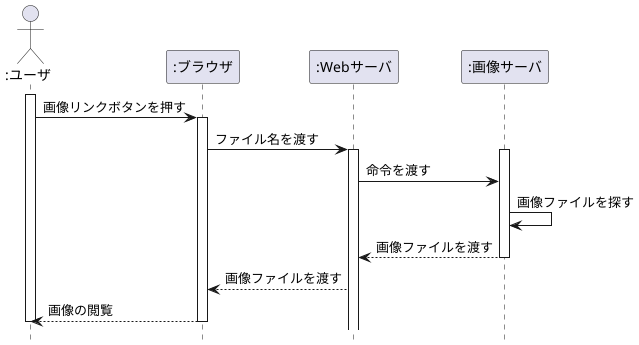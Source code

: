 @startuml
hide footbox
actor ":ユーザ" as user
participant ":ブラウザ" as browse
participant ":Webサーバ" as web
participant ":画像サーバ" as image
activate user
    user -> browse :画像リンクボタンを押す
    activate browse
        browse -> web : ファイル名を渡す
        activate web
            activate image
                web -> image :命令を渡す
                image -> image :画像ファイルを探す
                image --> web :画像ファイルを渡す
            deactivate image
        web --> browse :画像ファイルを渡す
     browse --> user :画像の閲覧
    deactivate browse
deactivate user
@enduml